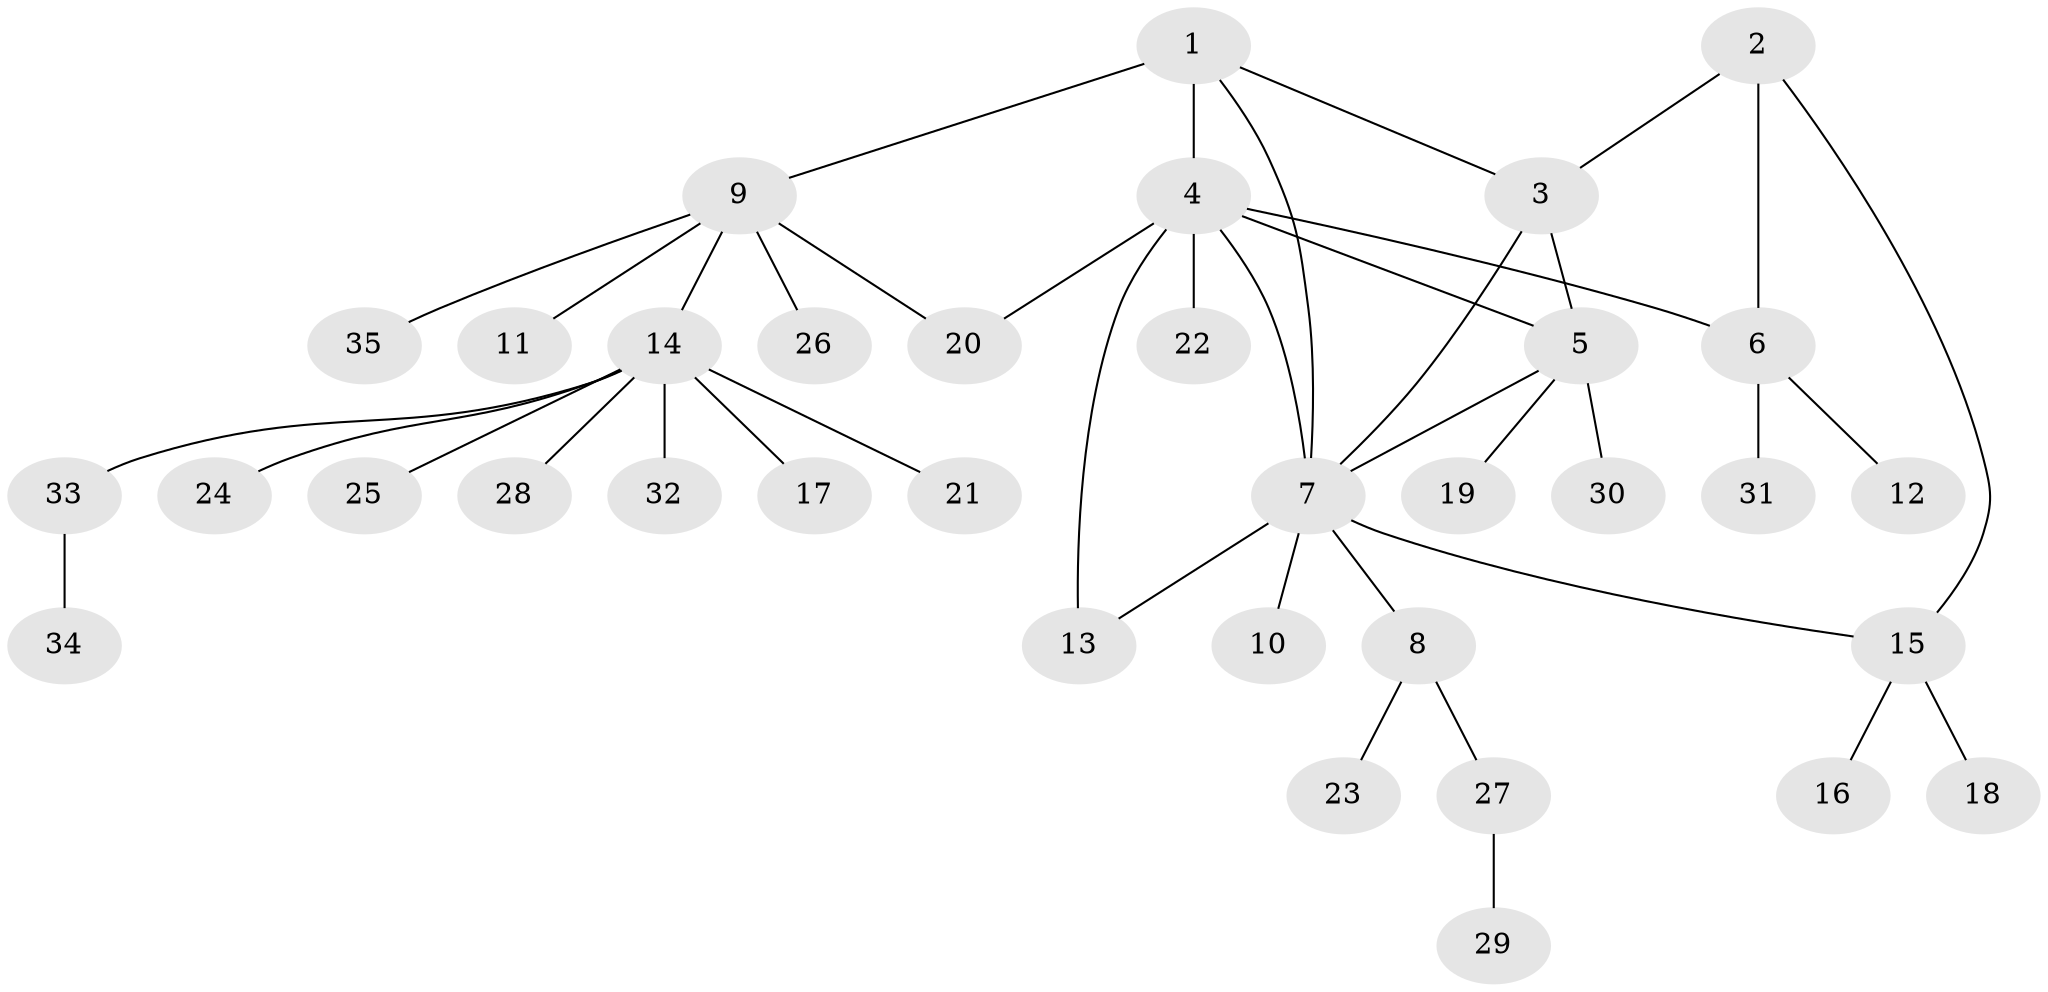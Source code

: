 // original degree distribution, {3: 0.02, 4: 0.06, 5: 0.06, 6: 0.04, 8: 0.02, 9: 0.04, 7: 0.02, 1: 0.58, 2: 0.16}
// Generated by graph-tools (version 1.1) at 2025/52/03/04/25 22:52:27]
// undirected, 35 vertices, 42 edges
graph export_dot {
  node [color=gray90,style=filled];
  1;
  2;
  3;
  4;
  5;
  6;
  7;
  8;
  9;
  10;
  11;
  12;
  13;
  14;
  15;
  16;
  17;
  18;
  19;
  20;
  21;
  22;
  23;
  24;
  25;
  26;
  27;
  28;
  29;
  30;
  31;
  32;
  33;
  34;
  35;
  1 -- 3 [weight=1.0];
  1 -- 4 [weight=2.0];
  1 -- 7 [weight=1.0];
  1 -- 9 [weight=1.0];
  2 -- 3 [weight=1.0];
  2 -- 6 [weight=1.0];
  2 -- 15 [weight=1.0];
  3 -- 5 [weight=1.0];
  3 -- 7 [weight=1.0];
  4 -- 5 [weight=1.0];
  4 -- 6 [weight=1.0];
  4 -- 7 [weight=1.0];
  4 -- 13 [weight=3.0];
  4 -- 20 [weight=1.0];
  4 -- 22 [weight=1.0];
  5 -- 7 [weight=1.0];
  5 -- 19 [weight=1.0];
  5 -- 30 [weight=1.0];
  6 -- 12 [weight=1.0];
  6 -- 31 [weight=1.0];
  7 -- 8 [weight=1.0];
  7 -- 10 [weight=1.0];
  7 -- 13 [weight=1.0];
  7 -- 15 [weight=1.0];
  8 -- 23 [weight=1.0];
  8 -- 27 [weight=1.0];
  9 -- 11 [weight=1.0];
  9 -- 14 [weight=1.0];
  9 -- 20 [weight=1.0];
  9 -- 26 [weight=1.0];
  9 -- 35 [weight=1.0];
  14 -- 17 [weight=1.0];
  14 -- 21 [weight=1.0];
  14 -- 24 [weight=1.0];
  14 -- 25 [weight=1.0];
  14 -- 28 [weight=1.0];
  14 -- 32 [weight=1.0];
  14 -- 33 [weight=1.0];
  15 -- 16 [weight=1.0];
  15 -- 18 [weight=1.0];
  27 -- 29 [weight=1.0];
  33 -- 34 [weight=1.0];
}
